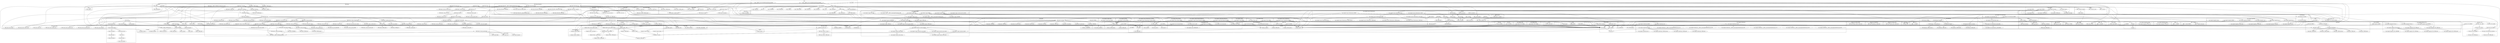 digraph {
graph [overlap=false]
subgraph cluster_Log_Log4perl_Layout_PatternLayout {
	label="Log::Log4perl::Layout::PatternLayout";
	"Log::Log4perl::Layout::PatternLayout::curly_action";
	"Log::Log4perl::Layout::PatternLayout::CORE:regcomp";
	"Log::Log4perl::Layout::PatternLayout::define";
	"Log::Log4perl::Layout::PatternLayout::rep";
	"Log::Log4perl::Layout::PatternLayout::CORE:substcont";
	"Log::Log4perl::Layout::PatternLayout::new";
	"Log::Log4perl::Layout::PatternLayout::CORE:match";
	"Log::Log4perl::Layout::PatternLayout::BEGIN";
	"Log::Log4perl::Layout::PatternLayout::render";
	"Log::Log4perl::Layout::PatternLayout::CORE:subst";
}
subgraph cluster_Internals {
	label="Internals";
	"Internals::SvREADONLY";
}
subgraph cluster_Symbol {
	label="Symbol";
	"Symbol::gensym";
}
subgraph cluster_Log_Log4perl_Appender_File {
	label="Log::Log4perl::Appender::File";
	"Log::Log4perl::Appender::File::CORE:ftfile";
	"Log::Log4perl::Appender::File::CORE:open";
	"Log::Log4perl::Appender::File::CORE:select";
	"Log::Log4perl::Appender::File::DESTROY";
	"Log::Log4perl::Appender::File::CORE:umask";
	"Log::Log4perl::Appender::File::log";
	"Log::Log4perl::Appender::File::CORE:print";
	"Log::Log4perl::Appender::File::new";
	"Log::Log4perl::Appender::File::file_open";
	"Log::Log4perl::Appender::File::CORE:close";
}
subgraph cluster_Config {
	label="Config";
	"Config::BEGIN";
	"Config::import";
	"Config::FETCH";
}
subgraph cluster_Log_Log4perl_Appender {
	label="Log::Log4perl::Appender";
	"Log::Log4perl::Appender::new";
	"Log::Log4perl::Appender::log";
	"Log::Log4perl::Appender::reset";
	"Log::Log4perl::Appender::composite";
	"Log::Log4perl::Appender::DESTROY";
	"Log::Log4perl::Appender::CORE:match";
	"Log::Log4perl::Appender::name";
	"Log::Log4perl::Appender::unique_name";
	"Log::Log4perl::Appender::BEGIN";
	"Log::Log4perl::Appender::layout";
}
subgraph cluster_POE_Wheel_FollowTail {
	label="POE::Wheel::FollowTail";
	"POE::Wheel::FollowTail::__ANON__[POE/Wheel/FollowTail.pm:579]";
	"POE::Wheel::FollowTail::CORE:stat";
	"POE::Wheel::FollowTail::_open_file";
	"POE::Wheel::FollowTail::_define_timer_states";
	"POE::Wheel::FollowTail::_generate_filename_timer";
	"POE::Wheel::FollowTail::BEGIN";
	"POE::Wheel::FollowTail::CORE:ftpipe";
	"POE::Wheel::FollowTail::CORE:open";
	"POE::Wheel::FollowTail::new";
	"POE::Wheel::FollowTail::CORE:sysseek";
	"POE::Wheel::FollowTail::CORE:ftfile";
}
subgraph cluster_POE_Wheel {
	label="POE::Wheel";
	"POE::Wheel::allocate_wheel_id";
}
subgraph cluster_POE_Queue_Array {
	label="POE::Queue::Array";
	"POE::Queue::Array::get_next_priority";
	"POE::Queue::Array::get_item_count";
	"POE::Queue::Array::enqueue";
	"POE::Queue::Array::new";
	"POE::Queue::Array::import";
	"POE::Queue::Array::dequeue_next";
	"POE::Queue::Array::remove_items";
}
subgraph cluster_DynaLoader {
	label="DynaLoader";
	"DynaLoader::CORE:ftfile";
	"DynaLoader::CORE:ftsize";
	"DynaLoader::dl_undef_symbols";
	"DynaLoader::dl_find_symbol";
	"DynaLoader::dl_load_file";
	"DynaLoader::CORE:subst";
	"DynaLoader::BEGIN";
	"DynaLoader::dl_load_flags";
	"DynaLoader::dl_install_xsub";
	"DynaLoader::CORE:ftdir";
	"DynaLoader::bootstrap";
}
subgraph cluster_DBI {
	label="DBI";
	"DBI::BEGIN";
	"DBI::_new_sth";
	"DBI::END";
	"DBI::bootstrap";
	"DBI::_new_dbh";
	"DBI::_install_method";
	"DBI::install_driver";
	"DBI::disconnect_all";
	"DBI::setup_driver";
	"DBI::__ANON__[DBI.pm:704]";
	"DBI::CORE:match";
	"DBI::CORE:subst";
	"DBI::_new_drh";
	"DBI::_new_handle";
	"DBI::connect";
}
subgraph cluster_Log_Log4perl_DateFormat {
	label="Log::Log4perl::DateFormat";
	"Log::Log4perl::DateFormat::__ANON__[Log/Log4perl/DateFormat.pm:148]";
	"Log::Log4perl::DateFormat::format";
	"Log::Log4perl::DateFormat::new";
	"Log::Log4perl::DateFormat::__ANON__[Log/Log4perl/DateFormat.pm:203]";
	"Log::Log4perl::DateFormat::BEGIN";
	"Log::Log4perl::DateFormat::rep";
	"Log::Log4perl::DateFormat::__ANON__[Log/Log4perl/DateFormat.pm:210]";
	"Log::Log4perl::DateFormat::__ANON__[Log/Log4perl/DateFormat.pm:196]";
	"Log::Log4perl::DateFormat::CORE:substcont";
	"Log::Log4perl::DateFormat::CORE:match";
	"Log::Log4perl::DateFormat::prepare";
	"Log::Log4perl::DateFormat::CORE:subst";
	"Log::Log4perl::DateFormat::__ANON__[Log/Log4perl/DateFormat.pm:182]";
	"Log::Log4perl::DateFormat::__ANON__[Log/Log4perl/DateFormat.pm:170]";
}
subgraph cluster_POE_Session {
	label="POE::Session";
	"POE::Session::_define_assert";
	"POE::Session::create";
	"POE::Session::_define_trace";
	"POE::Session::_invoke_state";
	"POE::Session::ID";
	"POE::Session::import";
	"POE::Session::try_alloc";
	"POE::Session::instantiate";
	"POE::Session::_register_state";
}
subgraph cluster_base {
	label="base";
	"base::BEGIN";
	"base::has_fields";
	"base::has_version";
	"base::has_attr";
	"base::import";
}
subgraph cluster_warnings {
	label="warnings";
	"warnings::unimport";
	"warnings::CORE:regcomp";
	"warnings::CORE:match";
	"warnings::import";
}
subgraph cluster_Log_Log4perl_Layout_SimpleLayout {
	label="Log::Log4perl::Layout::SimpleLayout";
	"Log::Log4perl::Layout::SimpleLayout::BEGIN";
}
subgraph cluster_IO_File {
	label="IO::File";
	"IO::File::CORE:match";
}
subgraph cluster_Log_Log4perl_Appender_Screen {
	label="Log::Log4perl::Appender::Screen";
	"Log::Log4perl::Appender::Screen::new";
}
subgraph cluster_POE_Kernel {
	label="POE::Kernel";
	"POE::Kernel::_data_ses_resolve";
	"POE::Kernel::_data_ses_allocate";
	"POE::Kernel::loop_initialize";
	"POE::Kernel::delay";
	"POE::Kernel::_data_ses_refcount_dec";
	"POE::Kernel::CORE:pack";
	"POE::Kernel::new";
	"POE::Kernel::loop_ignore_signal";
	"POE::Kernel::loop_watch_filehandle";
	"POE::Kernel::CORE:sselect";
	"POE::Kernel::ID_session_to_id";
	"POE::Kernel::_data_handle_initialize";
	"POE::Kernel::_data_ev_clear_alarm_by_name";
	"POE::Kernel::call";
	"POE::Kernel::_data_sig_mask_build";
	"POE::Kernel::_data_handle_condition";
	"POE::Kernel::_data_sig_mask_all";
	"POE::Kernel::_data_sig_unmask_all";
	"POE::Kernel::_data_sig_pipe_build";
	"POE::Kernel::_dispatch_event";
	"POE::Kernel::_data_ses_count";
	"POE::Kernel::CORE:fteread";
	"POE::Kernel::CORE:sort";
	"POE::Kernel::loop_do_timeslice";
	"POE::Kernel::_data_alias_loggable";
	"POE::Kernel::__ANON__[POE/Kernel.pm:89]";
	"POE::Kernel::_data_sig_reset_procs";
	"POE::Kernel::_invoke_state";
	"POE::Kernel::_data_sid_allocate";
	"POE::Kernel::_initialize_kernel_session";
	"POE::Kernel::_idle_queue_reset";
	"POE::Kernel::run";
	"POE::Kernel::__ANON__[POE/Resource/Events.pm:143]";
	"POE::Kernel::alarm";
	"POE::Kernel::loop_resume_time_watcher";
	"POE::Kernel::_data_ses_gc_sweep";
	"POE::Kernel::ID";
	"POE::Kernel::_data_handle_count";
	"POE::Kernel::_data_stat_add";
	"POE::Kernel::CORE:ftfile";
	"POE::Kernel::CORE:select";
	"POE::Kernel::_data_ev_dispatch_due";
	"POE::Kernel::_define_trace";
	"POE::Kernel::_data_ses_refcount_inc";
	"POE::Kernel::CORE:unpack";
	"POE::Kernel::loop_run";
	"POE::Kernel::_find_loop";
	"POE::Kernel::CORE:match";
	"POE::Kernel::session_alloc";
	"POE::Kernel::_data_sig_signal_watch";
	"POE::Kernel::_data_ev_initialize";
	"POE::Kernel::CORE:binmode";
	"POE::Kernel::_data_sig_add";
	"POE::Kernel::_data_ev_enqueue";
	"POE::Kernel::_test_if_kernel_is_idle";
	"POE::Kernel::_data_alias_initialize";
	"POE::Kernel::_data_ses_resolve_to_id";
	"POE::Kernel::_data_sig_initialize";
	"POE::Kernel::loop_reset_time_watcher";
	"POE::Kernel::_data_ses_exists";
	"POE::Kernel::import";
	"POE::Kernel::_resolve_session";
	"POE::Kernel::_data_ses_get_parent";
	"POE::Kernel::state";
	"POE::Kernel::_define_assert";
	"POE::Kernel::_load_loop";
	"POE::Kernel::CORE:subst";
	"POE::Kernel::_data_sig_cease_polling";
	"POE::Kernel::__ANON__";
	"POE::Kernel::_data_sid_set";
	"POE::Kernel::_data_ev_refcount_dec";
	"POE::Kernel::_test_loop";
}
subgraph cluster_POE_Filter {
	label="POE::Filter";
	"POE::Filter::get";
}
subgraph cluster_vars {
	label="vars";
	"vars::import";
	"vars::BEGIN";
	"vars::CORE:match";
}
subgraph cluster_Tie_Hash {
	label="Tie::Hash";
	"Tie::Hash::BEGIN";
}
subgraph cluster_strict {
	label="strict";
	"strict::import";
	"strict::CORE:regcomp";
	"strict::unimport";
	"strict::CORE:match";
	"strict::bits";
}
subgraph cluster_POE_Driver_SysRW {
	label="POE::Driver::SysRW";
	"POE::Driver::SysRW::CORE:sysread";
	"POE::Driver::SysRW::get";
	"POE::Driver::SysRW::new";
}
subgraph cluster_DBD_mysql {
	label="DBD::mysql";
	"DBD::mysql::_OdbcParse";
	"DBD::mysql::driver";
	"DBD::mysql::CORE:match";
	"DBD::mysql::bootstrap";
}
subgraph cluster_DBI_common {
	label="DBI::common";
	"DBI::common::errstr";
	"DBI::common::STORE";
	"DBI::common::FETCH";
}
subgraph cluster_POE {
	label="POE";
	"POE::CORE:match";
	"POE::BEGIN";
	"POE::import";
}
subgraph cluster_DBI_Const_GetInfo_ODBC {
	label="DBI::Const::GetInfo::ODBC";
	"DBI::Const::GetInfo::ODBC::CORE:match";
}
subgraph cluster_Log_Log4perl_MDC {
	label="Log::Log4perl::MDC";
	"Log::Log4perl::MDC::BEGIN";
}
subgraph cluster_XSLoader {
	label="XSLoader";
	"XSLoader::load";
}
subgraph cluster_bytes {
	label="bytes";
	"bytes::import";
}
subgraph cluster_POE_Pipe_OneWay {
	label="POE::Pipe::OneWay";
	"POE::Pipe::OneWay::CORE:select";
	"POE::Pipe::OneWay::new";
	"POE::Pipe::OneWay::_try_type";
}
subgraph cluster_IO_Handle {
	label="IO::Handle";
	"IO::Handle::blocking";
	"IO::Handle::clearerr";
}
subgraph cluster_DBD___st {
	label="DBD::_::st";
	"DBD::_::st::BEGIN";
}
subgraph cluster_Log_Log4perl_NDC {
	label="Log::Log4perl::NDC";
	"Log::Log4perl::NDC::BEGIN";
}
subgraph cluster_Log_Log4perl_Logger {
	label="Log::Log4perl::Logger";
	"Log::Log4perl::Logger::parent_logger";
	"Log::Log4perl::Logger::cleanup";
	"Log::Log4perl::Logger::generate_is_xxx_coderef";
	"Log::Log4perl::Logger::_new";
	"Log::Log4perl::Logger::__ANON__[Log/Log4perl/Logger.pm:786]";
	"Log::Log4perl::Logger::CORE:sort";
	"Log::Log4perl::Logger::generate_coderef";
	"Log::Log4perl::Logger::DESTROY";
	"Log::Log4perl::Logger::CORE:match";
	"Log::Log4perl::Logger::generate_noop_coderef";
	"Log::Log4perl::Logger::reset_all_output_methods";
	"Log::Log4perl::Logger::parent_string";
	"Log::Log4perl::Logger::level";
	"Log::Log4perl::Logger::create_log_level_methods";
	"Log::Log4perl::Logger::generate_watch_code";
	"Log::Log4perl::Logger::get_logger";
	"Log::Log4perl::Logger::add_appender";
	"Log::Log4perl::Logger::BEGIN";
	"Log::Log4perl::Logger::__ANON__[Log/Log4perl/Logger.pm:315]";
	"Log::Log4perl::Logger::set_output_methods";
	"Log::Log4perl::Logger::reset";
	"Log::Log4perl::Logger::CORE:subst";
}
subgraph cluster_Log_Log4perl_Appender_String {
	label="Log::Log4perl::Appender::String";
	"Log::Log4perl::Appender::String::new";
}
subgraph cluster_POE_Resources {
	label="POE::Resources";
	"POE::Resources::CORE:match";
	"POE::Resources::load";
	"POE::Resources::CORE:subst";
}
subgraph cluster_Exporter_Heavy {
	label="Exporter::Heavy";
	"Exporter::Heavy::_rebuild_cache";
	"Exporter::Heavy::_push_tags";
	"Exporter::Heavy::CORE:subst";
	"Exporter::Heavy::heavy_export_ok_tags";
	"Exporter::Heavy::CORE:match";
	"Exporter::Heavy::heavy_export";
	"Exporter::Heavy::heavy_export_to_level";
}
subgraph cluster_POSIX_SigRt {
	label="POSIX::SigRt";
	"POSIX::SigRt::BEGIN";
}
subgraph cluster_DBI_dr {
	label="DBI::dr";
	"DBI::dr::disconnect_all";
	"DBI::dr::connect";
}
subgraph cluster_constant {
	label="constant";
	"constant::import";
	"constant::CORE:regcomp";
	"constant::BEGIN";
	"constant::CORE:match";
}
subgraph cluster_Exporter {
	label="Exporter";
	"Exporter::import";
	"Exporter::as_heavy";
	"Exporter::export_to_level";
	"Exporter::export";
	"Exporter::CORE:subst";
	"Exporter::export_ok_tags";
	"Exporter::CORE:match";
}
subgraph cluster_Carp {
	label="Carp";
	"Carp::shortmess_heavy";
	"Carp::shortmess_real";
	"Carp::ret_summary";
	"Carp::shortmess_jmp";
	"Carp::get_status";
	"Carp::caller_info";
	"Carp::short_error_loc";
	"Carp::croak";
	"Carp::shortmess";
	"Carp::trusts";
	"Carp::trusts_directly";
	"Carp::get_subname";
}
subgraph cluster_DBD___common {
	label="DBD::_::common";
	"DBD::_::common::trace_msg";
	"DBD::_::common::BEGIN";
}
subgraph cluster_Text_LevenshteinXS {
	label="Text::LevenshteinXS";
	"Text::LevenshteinXS::bootstrap";
	"Text::LevenshteinXS::BEGIN";
}
subgraph cluster_POSIX_SigSet {
	label="POSIX::SigSet";
	"POSIX::SigSet::new";
	"POSIX::SigSet::emptyset";
	"POSIX::SigSet::fillset";
}
subgraph cluster_DBI_st {
	label="DBI::st";
	"DBI::st::fetchrow_array";
	"DBI::st::fetch";
	"DBI::st::execute";
	"DBI::st::fetchrow_hashref";
}
subgraph cluster_File_Basename {
	label="File::Basename";
	"File::Basename::basename";
	"File::Basename::CORE:substcont";
	"File::Basename::fileparse_set_fstype";
	"File::Basename::CORE:subst";
	"File::Basename::fileparse";
	"File::Basename::_strip_trailing_sep";
	"File::Basename::CORE:regcomp";
	"File::Basename::CORE:match";
	"File::Basename::BEGIN";
}
subgraph cluster_AutoLoader {
	label="AutoLoader";
	"AutoLoader::BEGIN";
	"AutoLoader::find_filename";
	"AutoLoader::CORE:substcont";
	"AutoLoader::CORE:subst";
	"AutoLoader::AUTOLOAD";
	"AutoLoader::CORE:match";
	"AutoLoader::CORE:fteread";
	"AutoLoader::import";
	"AutoLoader::CORE:regcomp";
}
subgraph cluster_mro {
	label="mro";
	"mro::method_changed_in";
}
subgraph cluster_Log_Log4perl_Config_PropertyConfigurator {
	label="Log::Log4perl::Config::PropertyConfigurator";
	"Log::Log4perl::Config::PropertyConfigurator::BEGIN";
}
subgraph cluster_Log_Log4perl_Config_BaseConfigurator {
	label="Log::Log4perl::Config::BaseConfigurator";
	"Log::Log4perl::Config::BaseConfigurator::BEGIN";
}
subgraph cluster_File_Spec_Unix {
	label="File::Spec::Unix";
	"File::Spec::Unix::BEGIN";
	"File::Spec::Unix::rel2abs";
	"File::Spec::Unix::canonpath";
	"File::Spec::Unix::CORE:match";
	"File::Spec::Unix::catfile";
	"File::Spec::Unix::file_name_is_absolute";
	"File::Spec::Unix::splitdir";
	"File::Spec::Unix::CORE:subst";
	"File::Spec::Unix::catdir";
}
subgraph cluster_List_Util {
	label="List::Util";
	"List::Util::BEGIN";
}
subgraph cluster_Log_Log4perl_Layout_PatternLayout_Multiline {
	label="Log::Log4perl::Layout::PatternLayout::Multiline";
	"Log::Log4perl::Layout::PatternLayout::Multiline::BEGIN";
}
subgraph cluster_Log_Log4perl_Level {
	label="Log::Log4perl::Level";
	"Log::Log4perl::Level::import";
	"Log::Log4perl::Level::add_priority";
	"Log::Log4perl::Level::is_valid";
	"Log::Log4perl::Level::BEGIN";
	"Log::Log4perl::Level::CORE:match";
	"Log::Log4perl::Level::isGreaterOrEqual";
}
subgraph cluster_Getopt_Std {
	label="Getopt::Std";
	"Getopt::Std::getopts";
}
subgraph cluster_re {
	label="re";
	"re::import";
	"re::BEGIN";
	"re::bits";
}
subgraph cluster_POE_Filter_Line {
	label="POE::Filter::Line";
	"POE::Filter::Line::CORE:regcomp";
	"POE::Filter::Line::get_one_start";
	"POE::Filter::Line::get_one";
	"POE::Filter::Line::new";
	"POE::Filter::Line::CORE:subst";
}
subgraph cluster_String_CRC32 {
	label="String::CRC32";
	"String::CRC32::crc32";
	"String::CRC32::bootstrap";
}
subgraph cluster_Log_Log4perl_Config {
	label="Log::Log4perl::Config";
	"Log::Log4perl::Config::BEGIN";
}
subgraph cluster_main {
	label="main";
	"main::do_msg";
	"main::CORE:mkdir";
	"main::init";
	"main::CORE:match";
	"main::yyyymmddhhmmss";
	"main::CORE:regcomp";
	"main::__ANON__[/www/svn/logzilla/scripts/db_inse.pl:298]";
	"main::CORE:ftfile";
	"main::__ANON__[/www/svn/logzilla/scripts/db_inse.pl:290]";
	"main::CORE:close";
	"main::CORE:subst";
	"main::counter";
	"main::BEGIN";
	"main::CORE:qr";
	"main::round";
	"main::CORE:readline";
	"main::RUNTIME";
	"main::CORE:print";
	"main::CORE:ftdir";
	"main::CORE:open";
}
subgraph cluster_Log_Log4perl_Filter {
	label="Log::Log4perl::Filter";
	"Log::Log4perl::Filter::BEGIN";
	"Log::Log4perl::Filter::reset";
}
subgraph cluster_IO_Socket {
	label="IO::Socket";
	"IO::Socket::CORE:pack";
	"IO::Socket::register_domain";
	"IO::Socket::import";
}
subgraph cluster_DBI_db {
	label="DBI::db";
	"DBI::db::connected";
	"DBI::db::disconnect";
	"DBI::db::prepare";
}
subgraph cluster_DBI_Const_GetInfoType {
	label="DBI::Const::GetInfoType";
	"DBI::Const::GetInfoType::CORE:match";
}
subgraph cluster_Log_Log4perl_Util_TimeTracker {
	label="Log::Log4perl::Util::TimeTracker";
	"Log::Log4perl::Util::TimeTracker::reset";
	"Log::Log4perl::Util::TimeTracker::gettimeofday";
	"Log::Log4perl::Util::TimeTracker::new";
	"Log::Log4perl::Util::TimeTracker::_gettimeofday";
	"Log::Log4perl::Util::TimeTracker::BEGIN";
}
subgraph cluster_Log_Log4perl {
	label="Log::Log4perl";
	"Log::Log4perl::END";
	"Log::Log4perl::CORE:subst";
	"Log::Log4perl::reset";
	"Log::Log4perl::get_logger";
	"Log::Log4perl::easy_init";
	"Log::Log4perl::CORE:match";
	"Log::Log4perl::BEGIN";
	"Log::Log4perl::import";
}
subgraph cluster_POSIX_SigAction {
	label="POSIX::SigAction";
	"POSIX::SigAction::BEGIN";
}
subgraph cluster_Scalar_Util {
	label="Scalar::Util";
	"Scalar::Util::BEGIN";
	"Scalar::Util::weaken";
}
subgraph cluster_UNIVERSAL {
	label="UNIVERSAL";
	"UNIVERSAL::isa";
	"UNIVERSAL::VERSION";
	"UNIVERSAL::can";
}
subgraph cluster_File_Spec {
	label="File::Spec";
	"File::Spec::BEGIN";
}
subgraph cluster_Fcntl {
	label="Fcntl";
	"Fcntl::BEGIN";
}
subgraph cluster_DBD___dr {
	label="DBD::_::dr";
	"DBD::_::dr::BEGIN";
}
subgraph cluster_DBD_mysql_db {
	label="DBD::mysql::db";
	"DBD::mysql::db::_login";
}
subgraph cluster_POSIX {
	label="POSIX";
	"POSIX::BEGIN";
	"POSIX::croak";
	"POSIX::int_macro_int";
	"POSIX::load_imports";
	"POSIX::uname";
	"POSIX::CORE:subst";
	"POSIX::AUTOLOAD";
	"POSIX::import";
	"POSIX::constant";
	"POSIX::strftime";
	"POSIX::CORE:match";
	"POSIX::sigprocmask";
	"POSIX::__ANON__[POSIX.pm:55]";
}
subgraph cluster_Log_Log4perl_Filter_Boolean {
	label="Log::Log4perl::Filter::Boolean";
	"Log::Log4perl::Filter::Boolean::BEGIN";
}
subgraph cluster_DBD_mysql_st {
	label="DBD::mysql::st";
	"DBD::mysql::st::_prepare";
}
subgraph cluster_DBI_Const_GetInfo_ANSI {
	label="DBI::Const::GetInfo::ANSI";
	"DBI::Const::GetInfo::ANSI::CORE:match";
}
subgraph cluster_Log_Log4perl_JavaMap {
	label="Log::Log4perl::JavaMap";
	"Log::Log4perl::JavaMap::BEGIN";
}
subgraph cluster_Log_Log4perl_Config_Watch {
	label="Log::Log4perl::Config::Watch";
	"Log::Log4perl::Config::Watch::BEGIN";
}
subgraph cluster_Time_HiRes {
	label="Time::HiRes";
	"Time::HiRes::gettimeofday";
	"Time::HiRes::import";
	"Time::HiRes::time";
	"Time::HiRes::bootstrap";
}
subgraph cluster_DBD___db {
	label="DBD::_::db";
	"DBD::_::db::BEGIN";
}
subgraph cluster_warnings_register {
	label="warnings::register";
	"warnings::register::mkMask";
	"warnings::register::import";
}
subgraph cluster_Log_Log4perl_Util {
	label="Log::Log4perl::Util";
	"Log::Log4perl::Util::module_available";
}
subgraph cluster_Sys_Hostname {
	label="Sys::Hostname";
	"Sys::Hostname::hostname";
	"Sys::Hostname::ghname";
}
"POE::Driver::SysRW::get" -> "POE::Driver::SysRW::CORE:sysread";
"POE::import" -> "POE::Session::_define_trace";
"Log::Log4perl::Layout::PatternLayout::BEGIN" -> "Log::Log4perl::Util::module_available";
"Log::Log4perl::Util::TimeTracker::BEGIN" -> "Log::Log4perl::Util::module_available";
"POE::Wheel::FollowTail::__ANON__[POE/Wheel/FollowTail.pm:579]" -> "POE::Kernel::delay";
"POE::Wheel::FollowTail::_define_timer_states" -> "POE::Kernel::delay";
"main::RUNTIME" -> "Log::Log4perl::easy_init";
"constant::import" -> "mro::method_changed_in";
"POE::Wheel::FollowTail::__ANON__[POE/Wheel/FollowTail.pm:579]" -> "POE::Filter::Line::get_one_start";
"POE::Filter::get" -> "POE::Filter::Line::get_one_start";
"Carp::croak" -> "Carp::shortmess";
"main::do_msg" -> "main::CORE:regcomp";
"main::do_msg" -> "File::Basename::fileparse";
"File::Basename::basename" -> "File::Basename::fileparse";
"Log::Log4perl::DateFormat::new" -> "Log::Log4perl::DateFormat::prepare";
"Log::Log4perl::Layout::PatternLayout::define" -> "Log::Log4perl::Layout::PatternLayout::CORE:match";
"Log::Log4perl::DateFormat::prepare" -> "Log::Log4perl::DateFormat::CORE:subst";
"POSIX::AUTOLOAD" -> "POSIX::int_macro_int";
"POSIX::__ANON__[POSIX.pm:55]" -> "POSIX::int_macro_int";
"DynaLoader::bootstrap" -> "DynaLoader::CORE:ftsize";
"main::do_msg" -> "main::CORE:subst";
"Log::Log4perl::easy_init" -> "Log::Log4perl::Logger::add_appender";
"POE::import" -> "POE::Queue::Array::import";
"POSIX::AUTOLOAD" -> "POSIX::CORE:subst";
"POE::Kernel::new" -> "POE::Kernel::_data_handle_initialize";
"Exporter::import" -> "Exporter::CORE:match";
"POE::Wheel::FollowTail::__ANON__[POE/Wheel/FollowTail.pm:579]" -> "POE::Kernel::call";
"POE::Resources::load" -> "POE::Resources::CORE:subst";
"File::Basename::fileparse" -> "File::Basename::CORE:subst";
"File::Basename::_strip_trailing_sep" -> "File::Basename::CORE:subst";
"Log::Log4perl::DateFormat::BEGIN" -> "Exporter::import";
"POE::Kernel::_load_loop" -> "Exporter::import";
"Log::Log4perl::Layout::PatternLayout::BEGIN" -> "Exporter::import";
"Log::Log4perl::Util::TimeTracker::BEGIN" -> "Exporter::import";
"POSIX::BEGIN" -> "Exporter::import";
"POSIX::import" -> "Exporter::import";
"POE::BEGIN" -> "Exporter::import";
"Carp::shortmess_jmp" -> "Exporter::import";
"Log::Log4perl::Logger::BEGIN" -> "Exporter::import";
"Log::Log4perl::Level::BEGIN" -> "Exporter::import";
"POE::import" -> "Exporter::import";
"Log::Log4perl::Appender::new" -> "Exporter::import";
"Log::Log4perl::JavaMap::BEGIN" -> "Exporter::import";
"DBI::install_driver" -> "Exporter::import";
"Tie::Hash::BEGIN" -> "Exporter::import";
"POE::Wheel::FollowTail::BEGIN" -> "Exporter::import";
"main::BEGIN" -> "Exporter::import";
"POE::Resources::load" -> "Exporter::import";
"Text::LevenshteinXS::BEGIN" -> "Exporter::import";
"main::BEGIN" -> "Log::Log4perl::import";
"POE::Kernel::_data_sig_pipe_build" -> "POE::Kernel::_data_sig_unmask_all";
"File::Basename::basename" -> "File::Basename::_strip_trailing_sep";
"POE::Kernel::run" -> "POE::Kernel::_data_ses_count";
"POE::Kernel::loop_run" -> "POE::Kernel::_data_ses_count";
"POE::Kernel::_data_ev_dispatch_due" -> "POE::Kernel::_dispatch_event";
"POE::Kernel::session_alloc" -> "POE::Kernel::_dispatch_event";
"main::counter" -> "main::yyyymmddhhmmss";
"DBI::disconnect_all" -> "DBI::dr::disconnect_all";
"Exporter::import" -> "Exporter::CORE:subst";
"Exporter::as_heavy" -> "Exporter::CORE:subst";
"POE::Resources::load" -> "POE::Resources::CORE:match";
"POE::Kernel::_data_sig_initialize" -> "POE::Kernel::_data_sig_reset_procs";
"main::RUNTIME" -> "DBI::db::prepare";
"POE::Kernel::_dispatch_event" -> "POE::Kernel::_invoke_state";
"POE::Wheel::FollowTail::new" -> "POE::Wheel::FollowTail::CORE:ftfile";
"warnings::register::import" -> "warnings::register::mkMask";
"main::RUNTIME" -> "DBI::st::fetchrow_array";
"Exporter::Heavy::heavy_export_ok_tags" -> "Exporter::Heavy::_push_tags";
"POE::Kernel::session_alloc" -> "POE::Kernel::_data_sid_allocate";
"constant::import" -> "Internals::SvREADONLY";
"Log::Log4perl::Util::TimeTracker::reset" -> "Log::Log4perl::Util::TimeTracker::gettimeofday";
"Log::Log4perl::Layout::PatternLayout::curly_action" -> "Log::Log4perl::Util::TimeTracker::gettimeofday";
"DBI::dr::connect" -> "DBI::_new_dbh";
"main::RUNTIME" -> "POE::Kernel::run";
"Log::Log4perl::Appender::new" -> "Log::Log4perl::Appender::CORE:match";
"DBI::st::fetchrow_hashref" -> "DBI::st::fetch";
"main::counter" -> "main::round";
"DynaLoader::bootstrap" -> "DBD::mysql::bootstrap";
"main::RUNTIME" -> "Log::Log4perl::Logger::__ANON__[Log/Log4perl/Logger.pm:786]";
"POE::Kernel::_data_ev_dispatch_due" -> "POE::Kernel::_data_ses_gc_sweep";
"File::Spec::Unix::rel2abs" -> "File::Spec::Unix::canonpath";
"File::Spec::Unix::catfile" -> "File::Spec::Unix::canonpath";
"File::Spec::Unix::catdir" -> "File::Spec::Unix::canonpath";
"POE::Wheel::FollowTail::new" -> "POE::Wheel::allocate_wheel_id";
"Log::Log4perl::DateFormat::format" -> "Log::Log4perl::DateFormat::__ANON__[Log/Log4perl/DateFormat.pm:203]";
"DynaLoader::BEGIN" -> "Config::import";
"POE::Kernel::_data_handle_condition" -> "POE::Kernel::CORE:select";
"Log::Log4perl::Logger::cleanup" -> "Log::Log4perl::Appender::DESTROY";
"DBI::BEGIN" -> "Exporter::export_ok_tags";
"File::Basename::fileparse" -> "File::Basename::CORE:regcomp";
"File::Basename::fileparse_set_fstype" -> "File::Basename::CORE:regcomp";
"Log::Log4perl::Logger::add_appender" -> "Log::Log4perl::Appender::name";
"POE::Session::_invoke_state" -> "main::__ANON__[/www/svn/logzilla/scripts/db_inse.pl:298]";
"POE::Kernel::_data_sig_unmask_all" -> "POSIX::sigprocmask";
"POE::Kernel::_data_sig_mask_all" -> "POSIX::sigprocmask";
"AutoLoader::find_filename" -> "AutoLoader::CORE:regcomp";
"AutoLoader::import" -> "AutoLoader::CORE:regcomp";
"Log::Log4perl::DateFormat::format" -> "Log::Log4perl::DateFormat::__ANON__[Log/Log4perl/DateFormat.pm:182]";
"POE::Kernel::_data_ev_clear_alarm_by_name" -> "POE::Queue::Array::remove_items";
"POE::Kernel::_data_handle_condition" -> "POE::Kernel::CORE:binmode";
"Log::Log4perl::Appender::File::file_open" -> "Log::Log4perl::Appender::File::CORE:ftfile";
"Log::Log4perl::Logger::generate_is_xxx_coderef" -> "Log::Log4perl::Logger::generate_watch_code";
"Log::Log4perl::Logger::generate_noop_coderef" -> "Log::Log4perl::Logger::generate_watch_code";
"Log::Log4perl::Logger::generate_coderef" -> "Log::Log4perl::Logger::generate_watch_code";
"POE::Kernel::_data_sig_unmask_all" -> "POSIX::SigSet::new";
"POE::Kernel::_data_sig_mask_all" -> "POSIX::SigSet::new";
"POE::Kernel::_data_sig_mask_build" -> "POSIX::SigSet::new";
"Log::Log4perl::Appender::File::file_open" -> "Log::Log4perl::Appender::File::CORE:umask";
"Time::HiRes::import" -> "Exporter::Heavy::heavy_export_to_level";
"POE::Kernel::_data_ev_dispatch_due" -> "POE::Kernel::loop_reset_time_watcher";
"POE::Pipe::OneWay::new" -> "POE::Pipe::OneWay::_try_type";
"DBI::__ANON__[DBI.pm:704]" -> "DBI::common::FETCH";
"DBI::st::fetchrow_hashref" -> "DBI::common::FETCH";
"main::BEGIN" -> "POE::Session::import";
"POE::import" -> "POE::Session::import";
"File::Basename::fileparse" -> "File::Basename::CORE:match";
"File::Basename::fileparse_set_fstype" -> "File::Basename::CORE:match";
"POE::Wheel::FollowTail::_open_file" -> "POE::Wheel::FollowTail::CORE:open";
"main::counter" -> "main::CORE:print";
"POE::Kernel::session_alloc" -> "POE::Kernel::_data_ses_get_parent";
"re::import" -> "re::bits";
"Log::Log4perl::Appender::File::log" -> "Log::Log4perl::Appender::File::CORE:print";
"POE::Wheel::FollowTail::_generate_filename_timer" -> "POE::Kernel::state";
"POE::Kernel::_data_sig_pipe_build" -> "POE::Pipe::OneWay::new";
"POE::import" -> "POE::Kernel::_define_assert";
"DynaLoader::bootstrap" -> "DynaLoader::dl_load_flags";
"DBI::install_driver" -> "DBI::Const::GetInfo::ODBC::CORE:match";
"Log::Log4perl::BEGIN" -> "Log::Log4perl::Appender::layout";
"Log::Log4perl::Appender::log" -> "Log::Log4perl::Appender::layout";
"Log::Log4perl::easy_init" -> "Log::Log4perl::Appender::layout";
"Log::Log4perl::Logger::set_output_methods" -> "Log::Log4perl::Logger::level";
"Log::Log4perl::Logger::_new" -> "Log::Log4perl::Logger::level";
"Log::Log4perl::Logger::reset" -> "Log::Log4perl::Logger::level";
"Log::Log4perl::easy_init" -> "Log::Log4perl::Logger::level";
"main::__ANON__[/www/svn/logzilla/scripts/db_inse.pl:298]" -> "main::counter";
"Log::Log4perl::Logger::reset" -> "Log::Log4perl::Filter::reset";
"File::Spec::Unix::file_name_is_absolute" -> "File::Spec::Unix::CORE:match";
"Log::Log4perl::Appender::log" -> "Log::Log4perl::Appender::composite";
"Log::Log4perl::Util::TimeTracker::gettimeofday" -> "Log::Log4perl::Util::TimeTracker::_gettimeofday";
"Log::Log4perl::Logger::set_output_methods" -> "Log::Log4perl::Level::isGreaterOrEqual";
"Tie::Hash::BEGIN" -> "warnings::register::import";
"constant::BEGIN" -> "warnings::register::import";
"vars::BEGIN" -> "warnings::register::import";
"POE::Resources::load" -> "warnings::register::import";
"Log::Log4perl::DateFormat::format" -> "Log::Log4perl::DateFormat::__ANON__[Log/Log4perl/DateFormat.pm:148]";
"DBI::db::prepare" -> "DBD::mysql::st::_prepare";
"POE::Kernel::ID" -> "POE::Kernel::CORE:pack";
"POE::Kernel::call" -> "POE::Session::_invoke_state";
"POE::Kernel::_dispatch_event" -> "POE::Session::_invoke_state";
"DBI::__ANON__[DBI.pm:704]" -> "DBI::db::connected";
"DBI::connect" -> "DBI::__ANON__[DBI.pm:704]";
"POE::Session::create" -> "POE::Session::instantiate";
"POSIX::AUTOLOAD" -> "POSIX::CORE:match";
"POSIX::import" -> "POSIX::CORE:match";
"POE::Session::_invoke_state" -> "main::__ANON__[/www/svn/logzilla/scripts/db_inse.pl:290]";
"Log::Log4perl::BEGIN" -> "Log::Log4perl::Logger::create_log_level_methods";
"Exporter::Heavy::heavy_export" -> "Exporter::Heavy::_rebuild_cache";
"POSIX::AUTOLOAD" -> "POSIX::croak";
"POE::Pipe::OneWay::_try_type" -> "POE::Pipe::OneWay::CORE:select";
"Log::Log4perl::Config::BEGIN" -> "Log::Log4perl::Level::import";
"Log::Log4perl::Filter::Boolean::BEGIN" -> "Log::Log4perl::Level::import";
"Log::Log4perl::Logger::BEGIN" -> "Log::Log4perl::Level::import";
"Log::Log4perl::BEGIN" -> "Log::Log4perl::Level::import";
"Log::Log4perl::Filter::BEGIN" -> "Log::Log4perl::Level::import";
"Log::Log4perl::Layout::SimpleLayout::BEGIN" -> "Log::Log4perl::Level::import";
"Log::Log4perl::Appender::BEGIN" -> "Log::Log4perl::Level::import";
"Log::Log4perl::Layout::PatternLayout::BEGIN" -> "Log::Log4perl::Level::import";
"Time::HiRes::import" -> "Exporter::export_to_level";
"DBI::db::prepare" -> "DBI::_new_sth";
"POE::Session::_invoke_state" -> "POE::Wheel::FollowTail::__ANON__[POE/Wheel/FollowTail.pm:579]";
"Log::Log4perl::get_logger" -> "Log::Log4perl::Logger::get_logger";
"main::RUNTIME" -> "POE::Session::create";
"AutoLoader::AUTOLOAD" -> "AutoLoader::find_filename";
"main::BEGIN" -> "strict::bits";
"strict::unimport" -> "strict::bits";
"strict::import" -> "strict::bits";
"POE::Kernel::alarm" -> "POE::Kernel::_data_ev_clear_alarm_by_name";
"DynaLoader::bootstrap" -> "DynaLoader::dl_load_file";
"POE::Kernel::_data_sig_mask_all" -> "POE::Kernel::_data_sig_mask_build";
"POE::Kernel::_data_sig_pipe_build" -> "POE::Kernel::_data_handle_condition";
"DBI::connect" -> "DBI::install_driver";
"Log::Log4perl::Logger::cleanup" -> "Log::Log4perl::Appender::File::CORE:close";
"Log::Log4perl::Appender::File::DESTROY" -> "Log::Log4perl::Appender::File::CORE:close";
"POE::Kernel::_data_sig_pipe_build" -> "POE::Kernel::_data_sig_mask_all";
"Log::Log4perl::Layout::PatternLayout::define" -> "Log::Log4perl::Layout::PatternLayout::CORE:substcont";
"POE::Kernel::import" -> "UNIVERSAL::can";
"Log::Log4perl::Appender::new" -> "UNIVERSAL::can";
"Log::Log4perl::Logger::cleanup" -> "UNIVERSAL::can";
"main::RUNTIME" -> "main::CORE:readline";
"POE::Session::create" -> "POE::Session::_register_state";
"POE::Kernel::state" -> "POE::Session::_register_state";
"Log::Log4perl::Logger::set_output_methods" -> "Log::Log4perl::Logger::parent_logger";
"Log::Log4perl::Logger::level" -> "Log::Log4perl::Logger::parent_logger";
"Log::Log4perl::Config::BEGIN" -> "constant::import";
"Log::Log4perl::Config::Watch::BEGIN" -> "constant::import";
"Log::Log4perl::Filter::Boolean::BEGIN" -> "constant::import";
"Log::Log4perl::Level::BEGIN" -> "constant::import";
"Log::Log4perl::Logger::BEGIN" -> "constant::import";
"Log::Log4perl::Appender::new" -> "constant::import";
"Log::Log4perl::JavaMap::BEGIN" -> "constant::import";
"Log::Log4perl::Config::PropertyConfigurator::BEGIN" -> "constant::import";
"Log::Log4perl::Filter::BEGIN" -> "constant::import";
"Log::Log4perl::Config::BaseConfigurator::BEGIN" -> "constant::import";
"Log::Log4perl::Appender::BEGIN" -> "constant::import";
"Log::Log4perl::Util::TimeTracker::new" -> "Log::Log4perl::Util::TimeTracker::reset";
"POE::Kernel::_find_loop" -> "POE::Kernel::CORE:fteread";
"POE::Kernel::loop_run" -> "POE::Kernel::loop_do_timeslice";
"POE::Resources::load" -> "IO::Socket::CORE:pack";
"Log::Log4perl::Layout::PatternLayout::rep" -> "Log::Log4perl::DateFormat::new";
"DBI::install_driver" -> "DBD::mysql::driver";
"File::Spec::Unix::BEGIN" -> "strict::unimport";
"constant::BEGIN" -> "strict::unimport";
"Log::Log4perl::Layout::SimpleLayout::BEGIN" -> "strict::unimport";
"Log::Log4perl::Layout::PatternLayout::BEGIN" -> "strict::unimport";
"Log::Log4perl::Appender::BEGIN" -> "strict::unimport";
"POSIX::BEGIN" -> "strict::unimport";
"DBI::BEGIN" -> "strict::unimport";
"Exporter::as_heavy" -> "strict::unimport";
"AutoLoader::BEGIN" -> "strict::unimport";
"Fcntl::BEGIN" -> "strict::unimport";
"Carp::shortmess_jmp" -> "strict::unimport";
"Log::Log4perl::Logger::BEGIN" -> "strict::unimport";
"Log::Log4perl::Level::BEGIN" -> "strict::unimport";
"Config::BEGIN" -> "strict::unimport";
"POE::import" -> "strict::unimport";
"Log::Log4perl::BEGIN" -> "strict::unimport";
"POE::Resources::load" -> "strict::unimport";
"POSIX::BEGIN" -> "warnings::CORE:match";
"Log::Log4perl::Appender::new" -> "Log::Log4perl::Appender::Screen::new";
"Log::Log4perl::Layout::PatternLayout::Multiline::BEGIN" -> "base::import";
"POE::Wheel::FollowTail::BEGIN" -> "base::import";
"Log::Log4perl::Filter::Boolean::BEGIN" -> "base::import";
"Log::Log4perl::Layout::SimpleLayout::BEGIN" -> "base::import";
"Log::Log4perl::Layout::PatternLayout::BEGIN" -> "base::import";
"main::BEGIN" -> "File::Basename::fileparse_set_fstype";
"Log::Log4perl::Appender::new" -> "Log::Log4perl::Appender::String::new";
"base::import" -> "base::has_fields";
"POE::import" -> "Time::HiRes::import";
"Carp::get_status" -> "Carp::trusts_directly";
"main::BEGIN" -> "strict::CORE:regcomp";
"POSIX::BEGIN" -> "AutoLoader::import";
"POSIX::SigAction::BEGIN" -> "AutoLoader::import";
"POSIX::SigRt::BEGIN" -> "AutoLoader::import";
"Text::LevenshteinXS::BEGIN" -> "AutoLoader::import";
"main::RUNTIME" -> "main::CORE:ftfile";
"POE::Kernel::_data_ev_dispatch_due" -> "POE::Queue::Array::get_next_priority";
"POE::Kernel::_data_ev_enqueue" -> "POE::Queue::Array::get_next_priority";
"Log::Log4perl::Config::BEGIN" -> "warnings::import";
"Log::Log4perl::MDC::BEGIN" -> "warnings::import";
"Log::Log4perl::DateFormat::BEGIN" -> "warnings::import";
"Log::Log4perl::Layout::SimpleLayout::BEGIN" -> "warnings::import";
"Log::Log4perl::Layout::PatternLayout::BEGIN" -> "warnings::import";
"Log::Log4perl::Appender::BEGIN" -> "warnings::import";
"Log::Log4perl::Util::TimeTracker::BEGIN" -> "warnings::import";
"POSIX::BEGIN" -> "warnings::import";
"re::BEGIN" -> "warnings::import";
"Log::Log4perl::Filter::Boolean::BEGIN" -> "warnings::import";
"Log::Log4perl::Logger::BEGIN" -> "warnings::import";
"Log::Log4perl::Level::BEGIN" -> "warnings::import";
"Log::Log4perl::NDC::BEGIN" -> "warnings::import";
"POE::import" -> "warnings::import";
"Log::Log4perl::BEGIN" -> "warnings::import";
"Log::Log4perl::Appender::new" -> "warnings::import";
"Log::Log4perl::Config::PropertyConfigurator::BEGIN" -> "warnings::import";
"Log::Log4perl::Filter::BEGIN" -> "warnings::import";
"Log::Log4perl::Config::BaseConfigurator::BEGIN" -> "warnings::import";
"Text::LevenshteinXS::BEGIN" -> "warnings::import";
"File::Basename::BEGIN" -> "warnings::import";
"POE::Kernel::new" -> "POE::Kernel::_initialize_kernel_session";
"POSIX::import" -> "AutoLoader::AUTOLOAD";
"Log::Log4perl::Appender::File::new" -> "Log::Log4perl::Appender::File::file_open";
"main::BEGIN" -> "DBI::_install_method";
"POE::Queue::Array::remove_items" -> "POE::Kernel::__ANON__[POE/Resource/Events.pm:143]";
"POE::Wheel::FollowTail::__ANON__[POE/Wheel/FollowTail.pm:579]" -> "IO::Handle::clearerr";
"Log::Log4perl::Appender::log" -> "Log::Log4perl::Layout::PatternLayout::render";
"Log::Log4perl::Logger::__ANON__[Log/Log4perl/Logger.pm:315]" -> "Log::Log4perl::Appender::log";
"POE::Kernel::new" -> "POE::Kernel::ID";
"POE::Kernel::_initialize_kernel_session" -> "POE::Kernel::ID";
"DBI::END" -> "DBD::_::common::trace_msg";
"DynaLoader::bootstrap" -> "DBI::bootstrap";
"POE::Kernel::loop_do_timeslice" -> "POE::Kernel::_data_ev_dispatch_due";
"POE::import" -> "POE::Kernel::_define_trace";
"AutoLoader::find_filename" -> "AutoLoader::CORE:match";
"AutoLoader::import" -> "AutoLoader::CORE:match";
"Log::Log4perl::Logger::set_output_methods" -> "Log::Log4perl::Logger::generate_noop_coderef";
"DBI::BEGIN" -> "DBI::CORE:match";
"POE::Kernel::_data_ev_enqueue" -> "POE::Queue::Array::enqueue";
"POE::import" -> "POE::CORE:match";
"POE::Kernel::alarm" -> "POE::Kernel::_data_ev_enqueue";
"POE::Kernel::session_alloc" -> "POE::Kernel::_data_ev_enqueue";
"POE::Kernel::loop_do_timeslice" -> "POE::Kernel::_test_if_kernel_is_idle";
"File::Spec::Unix::BEGIN" -> "vars::import";
"File::Spec::BEGIN" -> "vars::import";
"POE::BEGIN" -> "vars::import";
"POSIX::SigRt::BEGIN" -> "vars::import";
"Log::Log4perl::Level::BEGIN" -> "vars::import";
"POE::import" -> "vars::import";
"base::BEGIN" -> "vars::import";
"DBI::install_driver" -> "vars::import";
"POE::Wheel::FollowTail::BEGIN" -> "vars::import";
"main::BEGIN" -> "vars::import";
"constant::BEGIN" -> "vars::import";
"POE::Kernel::_load_loop" -> "vars::import";
"List::Util::BEGIN" -> "vars::import";
"Scalar::Util::BEGIN" -> "vars::import";
"POE::Resources::load" -> "vars::import";
"Log::Log4perl::Logger::cleanup" -> "Log::Log4perl::Appender::File::DESTROY";
"POE::Wheel::FollowTail::_define_timer_states" -> "POE::Wheel::FollowTail::_generate_filename_timer";
"File::Spec::Unix::rel2abs" -> "File::Spec::Unix::file_name_is_absolute";
"Log::Log4perl::BEGIN" -> "Log::Log4perl::Logger::reset";
"Log::Log4perl::reset" -> "Log::Log4perl::Logger::reset";
"POE::Wheel::FollowTail::__ANON__[POE/Wheel/FollowTail.pm:579]" -> "POSIX::__ANON__[POSIX.pm:55]";
"Log::Log4perl::Logger::_new" -> "Log::Log4perl::Logger::CORE:subst";
"Carp::croak" -> "Carp::shortmess_real";
"Exporter::Heavy::_rebuild_cache" -> "Exporter::Heavy::CORE:subst";
"Exporter::Heavy::heavy_export" -> "Exporter::Heavy::CORE:subst";
"POE::Kernel::_data_ev_dispatch_due" -> "Time::HiRes::time";
"POE::Kernel::loop_do_timeslice" -> "Time::HiRes::time";
"POE::Kernel::_load_loop" -> "Time::HiRes::time";
"POE::Kernel::ID" -> "Time::HiRes::time";
"POE::Kernel::delay" -> "Time::HiRes::time";
"POE::Kernel::session_alloc" -> "Time::HiRes::time";
"base::import" -> "base::has_attr";
"DBI::__ANON__[DBI.pm:704]" -> "DBI::dr::connect";
"Carp::shortmess_heavy" -> "Carp::short_error_loc";
"Log::Log4perl::Layout::PatternLayout::new" -> "Log::Log4perl::Layout::PatternLayout::define";
"POE::Kernel::_test_loop" -> "POE::Kernel::_load_loop";
"Exporter::import" -> "Exporter::Heavy::heavy_export";
"IO::Socket::import" -> "Exporter::Heavy::heavy_export";
"Exporter::Heavy::heavy_export_to_level" -> "Exporter::Heavy::heavy_export";
"main::counter" -> "DBI::st::execute";
"main::RUNTIME" -> "DBI::st::execute";
"File::Spec::Unix::catfile" -> "File::Spec::Unix::catdir";
"DBI::BEGIN" -> "Config::FETCH";
"POE::Kernel::_define_assert" -> "POE::Kernel::__ANON__";
"POE::Kernel::_define_trace" -> "POE::Kernel::__ANON__";
"POE::import" -> "POE::Kernel::__ANON__";
"Carp::shortmess_heavy" -> "Carp::ret_summary";
"DBI::dr::connect" -> "DBD::mysql::_OdbcParse";
"POE::Wheel::FollowTail::__ANON__[POE/Wheel/FollowTail.pm:579]" -> "POE::Filter::Line::get_one";
"POE::Filter::get" -> "POE::Filter::Line::get_one";
"Carp::trusts" -> "Carp::get_status";
"Carp::croak" -> "Carp::shortmess_jmp";
"Log::Log4perl::Util::module_available" -> "File::Spec::Unix::catfile";
"POE::Wheel::FollowTail::BEGIN" -> "POE::import";
"main::BEGIN" -> "POE::import";
"POE::Kernel::new" -> "POE::Kernel::_data_sid_set";
"POE::Kernel::_data_ses_allocate" -> "POE::Kernel::_data_sid_set";
"Log::Log4perl::Logger::reset" -> "Log::Log4perl::Appender::reset";
"POE::Resources::load" -> "UNIVERSAL::VERSION";
"DBD::_::dr::BEGIN" -> "strict::import";
"File::Spec::BEGIN" -> "strict::import";
"vars::BEGIN" -> "strict::import";
"Log::Log4perl::DateFormat::BEGIN" -> "strict::import";
"constant::BEGIN" -> "strict::import";
"Log::Log4perl::Layout::SimpleLayout::BEGIN" -> "strict::import";
"Log::Log4perl::Appender::BEGIN" -> "strict::import";
"DBI::BEGIN" -> "strict::import";
"Exporter::as_heavy" -> "strict::import";
"Log::Log4perl::Level::BEGIN" -> "strict::import";
"Log::Log4perl::NDC::BEGIN" -> "strict::import";
"Log::Log4perl::BEGIN" -> "strict::import";
"base::BEGIN" -> "strict::import";
"Log::Log4perl::JavaMap::BEGIN" -> "strict::import";
"DBI::install_driver" -> "strict::import";
"POE::Wheel::FollowTail::BEGIN" -> "strict::import";
"main::BEGIN" -> "strict::import";
"Log::Log4perl::Filter::BEGIN" -> "strict::import";
"Log::Log4perl::Config::PropertyConfigurator::BEGIN" -> "strict::import";
"List::Util::BEGIN" -> "strict::import";
"Log::Log4perl::Config::BEGIN" -> "strict::import";
"File::Spec::Unix::BEGIN" -> "strict::import";
"Log::Log4perl::MDC::BEGIN" -> "strict::import";
"DBD::_::db::BEGIN" -> "strict::import";
"POE::Kernel::_load_loop" -> "strict::import";
"DBD::_::common::BEGIN" -> "strict::import";
"Scalar::Util::BEGIN" -> "strict::import";
"Log::Log4perl::Layout::PatternLayout::BEGIN" -> "strict::import";
"Log::Log4perl::Util::TimeTracker::BEGIN" -> "strict::import";
"POSIX::BEGIN" -> "strict::import";
"AutoLoader::BEGIN" -> "strict::import";
"re::BEGIN" -> "strict::import";
"Log::Log4perl::Filter::Boolean::BEGIN" -> "strict::import";
"Fcntl::BEGIN" -> "strict::import";
"POE::BEGIN" -> "strict::import";
"Config::BEGIN" -> "strict::import";
"Log::Log4perl::Logger::BEGIN" -> "strict::import";
"DBD::_::st::BEGIN" -> "strict::import";
"POE::import" -> "strict::import";
"Log::Log4perl::Appender::new" -> "strict::import";
"Log::Log4perl::Config::BaseConfigurator::BEGIN" -> "strict::import";
"POE::Resources::load" -> "strict::import";
"Text::LevenshteinXS::BEGIN" -> "strict::import";
"File::Basename::BEGIN" -> "strict::import";
"File::Spec::Unix::canonpath" -> "File::Spec::Unix::CORE:subst";
"main::RUNTIME" -> "main::CORE:ftdir";
"DBI::__ANON__[DBI.pm:704]" -> "DBI::common::STORE";
"DBI::connect" -> "DBI::common::STORE";
"POE::Kernel::_resolve_session" -> "POE::Kernel::_data_ses_resolve";
"POE::Kernel::session_alloc" -> "POE::Kernel::_data_ses_allocate";
"POE::Kernel::_initialize_kernel_session" -> "POE::Kernel::_data_ses_allocate";
"AutoLoader::find_filename" -> "AutoLoader::CORE:substcont";
"AutoLoader::import" -> "AutoLoader::CORE:substcont";
"DynaLoader::bootstrap" -> "DynaLoader::dl_find_symbol";
"main::do_msg" -> "main::CORE:match";
"main::counter" -> "main::CORE:match";
"main::RUNTIME" -> "main::CORE:match";
"POE::Kernel::import" -> "POE::Kernel::new";
"Log::Log4perl::DateFormat::format" -> "Log::Log4perl::DateFormat::__ANON__[Log/Log4perl/DateFormat.pm:196]";
"POE::Kernel::_data_sig_initialize" -> "POE::Kernel::loop_ignore_signal";
"DynaLoader::bootstrap" -> "Time::HiRes::bootstrap";
"main::BEGIN" -> "strict::CORE:match";
"main::RUNTIME" -> "DBI::st::fetchrow_hashref";
"Sys::Hostname::hostname" -> "Sys::Hostname::ghname";
"Exporter::export_to_level" -> "Exporter::as_heavy";
"Exporter::export" -> "Exporter::as_heavy";
"Exporter::export_ok_tags" -> "Exporter::as_heavy";
"POE::import" -> "bytes::import";
"Carp::ret_summary" -> "Carp::caller_info";
"Log::Log4perl::BEGIN" -> "warnings::unimport";
"POSIX::BEGIN" -> "warnings::unimport";
"Exporter::as_heavy" -> "warnings::unimport";
"Carp::shortmess_jmp" -> "warnings::unimport";
"Log::Log4perl::DateFormat::prepare" -> "Log::Log4perl::DateFormat::rep";
"DBI::BEGIN" -> "DynaLoader::bootstrap";
"DBI::install_driver" -> "DynaLoader::bootstrap";
"main::BEGIN" -> "DynaLoader::bootstrap";
"POE::import" -> "DynaLoader::bootstrap";
"Log::Log4perl::Layout::PatternLayout::BEGIN" -> "Sys::Hostname::hostname";
"Log::Log4perl::Logger::set_output_methods" -> "Log::Log4perl::Logger::generate_is_xxx_coderef";
"DBI::BEGIN" -> "Exporter::Heavy::heavy_export_ok_tags";
"Log::Log4perl::Logger::add_appender" -> "Log::Log4perl::Logger::CORE:sort";
"POSIX::AUTOLOAD" -> "Carp::croak";
"constant::import" -> "constant::CORE:regcomp";
"Log::Log4perl::DateFormat::prepare" -> "Log::Log4perl::DateFormat::CORE:substcont";
"Log::Log4perl::BEGIN" -> "Log::Log4perl::Layout::PatternLayout::new";
"Log::Log4perl::easy_init" -> "Log::Log4perl::Layout::PatternLayout::new";
"POE::Session::create" -> "POE::Session::try_alloc";
"POE::Wheel::FollowTail::__ANON__[POE/Wheel/FollowTail.pm:579]" -> "POE::Wheel::FollowTail::CORE:sysseek";
"POE::Wheel::FollowTail::new" -> "POE::Wheel::FollowTail::CORE:sysseek";
"POE::Wheel::FollowTail::new" -> "POE::Filter::get";
"Carp::shortmess_real" -> "Carp::shortmess_heavy";
"DBI::install_driver" -> "DBI::Const::GetInfo::ANSI::CORE:match";
"Log::Log4perl::Appender::new" -> "Log::Log4perl::Appender::File::new";
"POE::Kernel::new" -> "POE::Kernel::_idle_queue_reset";
"Log::Log4perl::Logger::_new" -> "Log::Log4perl::Logger::set_output_methods";
"Log::Log4perl::Logger::reset_all_output_methods" -> "Log::Log4perl::Logger::set_output_methods";
"DynaLoader::bootstrap" -> "DynaLoader::CORE:subst";
"Log::Log4perl::Layout::PatternLayout::define" -> "Log::Log4perl::Layout::PatternLayout::rep";
"DBD::mysql::driver" -> "DBI::_new_drh";
"Carp::caller_info" -> "Carp::get_subname";
"POE::Kernel::delay" -> "POE::Kernel::alarm";
"POSIX::import" -> "POSIX::load_imports";
"base::import" -> "base::has_version";
"Log::Log4perl::import" -> "Log::Log4perl::get_logger";
"main::RUNTIME" -> "Log::Log4perl::get_logger";
"Log::Log4perl::easy_init" -> "Log::Log4perl::get_logger";
"POE::Kernel::_data_ev_dispatch_due" -> "POE::Kernel::_data_stat_add";
"AutoLoader::find_filename" -> "AutoLoader::CORE:subst";
"AutoLoader::import" -> "AutoLoader::CORE:subst";
"POE::Kernel::_data_ses_allocate" -> "POE::Kernel::_data_ses_refcount_inc";
"POE::Kernel::_data_ev_enqueue" -> "POE::Kernel::_data_ses_refcount_inc";
"Log::Log4perl::Logger::cleanup" -> "Log::Log4perl::Logger::DESTROY";
"POE::Kernel::ID" -> "POE::Kernel::CORE:unpack";
"POSIX::AUTOLOAD" -> "POSIX::constant";
"POE::Kernel::run" -> "POE::Kernel::loop_run";
"POE::Kernel::_data_handle_condition" -> "IO::Handle::blocking";
"POE::Kernel::_test_loop" -> "POE::Kernel::_find_loop";
"DynaLoader::bootstrap" -> "DynaLoader::CORE:ftdir";
"POE::Session::try_alloc" -> "POE::Kernel::session_alloc";
"Log::Log4perl::DateFormat::format" -> "Log::Log4perl::DateFormat::__ANON__[Log/Log4perl/DateFormat.pm:170]";
"Log::Log4perl::Logger::parent_logger" -> "Log::Log4perl::Logger::parent_string";
"Log::Log4perl::Layout::PatternLayout::curly_action" -> "Log::Log4perl::DateFormat::format";
"Log::Log4perl::Layout::PatternLayout::render" -> "Log::Log4perl::Layout::PatternLayout::curly_action";
"DynaLoader::bootstrap" -> "DynaLoader::dl_undef_symbols";
"POE::Kernel::ID_session_to_id" -> "POE::Kernel::_data_ses_resolve_to_id";
"Log::Log4perl::Appender::File::file_open" -> "Log::Log4perl::Appender::File::CORE:select";
"Log::Log4perl::easy_init" -> "Log::Log4perl::reset";
"POE::Wheel::FollowTail::__ANON__[POE/Wheel/FollowTail.pm:579]" -> "POE::Wheel::FollowTail::CORE:stat";
"POE::Wheel::FollowTail::new" -> "POE::Wheel::FollowTail::CORE:stat";
"POE::Kernel::new" -> "POE::Kernel::_data_sig_initialize";
"POE::Filter::Line::get_one" -> "POE::Filter::Line::CORE:regcomp";
"DBI::install_driver" -> "DBI::CORE:subst";
"DBI::connect" -> "DBI::CORE:subst";
"POE::Wheel::FollowTail::_open_file" -> "POE::Wheel::FollowTail::CORE:ftpipe";
"Log::Log4perl::END" -> "Log::Log4perl::Logger::cleanup";
"main::RUNTIME" -> "main::CORE:mkdir";
"DynaLoader::bootstrap" -> "Text::LevenshteinXS::bootstrap";
"DBD::mysql::_OdbcParse" -> "DBD::mysql::CORE:match";
"DBI::install_driver" -> "DBI::setup_driver";
"main::BEGIN" -> "DBI::setup_driver";
"POE::Kernel::_test_loop" -> "File::Spec::Unix::splitdir";
"POE::Resources::load" -> "IO::Socket::import";
"DynaLoader::bootstrap" -> "DynaLoader::dl_install_xsub";
"main::BEGIN" -> "XSLoader::load";
"Fcntl::BEGIN" -> "XSLoader::load";
"POE::Resources::load" -> "XSLoader::load";
"POE::import" -> "XSLoader::load";
"Log::Log4perl::Logger::add_appender" -> "Log::Log4perl::Logger::reset_all_output_methods";
"Log::Log4perl::Logger::level" -> "Log::Log4perl::Logger::reset_all_output_methods";
"Log::Log4perl::easy_init" -> "Log::Log4perl::CORE:subst";
"POE::Kernel::loop_ignore_signal" -> "POE::Kernel::_data_sig_cease_polling";
"POE::Kernel::_data_sig_reset_procs" -> "POE::Kernel::_data_sig_cease_polling";
"Log::Log4perl::Logger::level" -> "Log::Log4perl::Level::is_valid";
"File::Basename::_strip_trailing_sep" -> "File::Basename::CORE:substcont";
"Log::Log4perl::Appender::log" -> "Log::Log4perl::Appender::File::log";
"main::RUNTIME" -> "DBI::db::disconnect";
"Log::Log4perl::BEGIN" -> "Log::Log4perl::Appender::new";
"Log::Log4perl::easy_init" -> "Log::Log4perl::Appender::new";
"POE::Kernel::_data_ev_dispatch_due" -> "POE::Kernel::_data_ev_refcount_dec";
"POSIX::BEGIN" -> "warnings::CORE:regcomp";
"POE::Wheel::FollowTail::new" -> "POE::Filter::Line::new";
"POE::Kernel::import" -> "POE::Kernel::_test_loop";
"Log::Log4perl::Layout::PatternLayout::define" -> "Log::Log4perl::Layout::PatternLayout::CORE:subst";
"Log::Log4perl::Layout::PatternLayout::new" -> "Log::Log4perl::Layout::PatternLayout::CORE:subst";
"Log::Log4perl::Appender::File::file_open" -> "Log::Log4perl::Appender::File::CORE:open";
"POE::Wheel::FollowTail::new" -> "POE::Driver::SysRW::new";
"Log::Log4perl::Appender::new" -> "Log::Log4perl::Appender::unique_name";
"POE::Kernel::_initialize_kernel_session" -> "POE::Kernel::loop_initialize";
"POE::Kernel::_data_ev_refcount_dec" -> "POE::Kernel::_data_ses_refcount_dec";
"POE::Kernel::_data_sig_pipe_build" -> "POE::Kernel::loop_watch_filehandle";
"POE::Resources::load" -> "IO::Socket::register_domain";
"Exporter::Heavy::heavy_export" -> "Exporter::Heavy::CORE:match";
"main::BEGIN" -> "Scalar::Util::weaken";
"POE::Kernel::loop_do_timeslice" -> "POE::Kernel::CORE:sselect";
"main::RUNTIME" -> "File::Spec::Unix::rel2abs";
"POE::Session::ID" -> "POE::Kernel::ID_session_to_id";
"main::do_msg" -> "String::CRC32::crc32";
"POE::Wheel::FollowTail::__ANON__[POE/Wheel/FollowTail.pm:579]" -> "POE::Driver::SysRW::get";
"POE::Wheel::FollowTail::new" -> "POE::Driver::SysRW::get";
"POE::Kernel::_data_sig_initialize" -> "POE::Kernel::_data_sig_pipe_build";
"DBI::install_driver" -> "DBI::Const::GetInfoType::CORE:match";
"Log::Log4perl::Util::TimeTracker::_gettimeofday" -> "Time::HiRes::gettimeofday";
"main::counter" -> "main::do_msg";
"POE::Kernel::import" -> "POE::Kernel::CORE:sort";
"Log::Log4perl::Logger::reset" -> "Log::Log4perl::Logger::_new";
"Log::Log4perl::Logger::get_logger" -> "Log::Log4perl::Logger::_new";
"Log::Log4perl::BEGIN" -> "Log::Log4perl::Logger::generate_coderef";
"Log::Log4perl::Logger::set_output_methods" -> "Log::Log4perl::Logger::generate_coderef";
"POE::Kernel::_data_ev_dispatch_due" -> "POE::Queue::Array::dequeue_next";
"POE::Kernel::session_alloc" -> "POE::Kernel::_data_alias_loggable";
"main::init" -> "Getopt::Std::getopts";
"Exporter::import" -> "Exporter::export";
"IO::Socket::import" -> "Exporter::export";
"Exporter::Heavy::heavy_export_to_level" -> "Exporter::export";
"POE::Kernel::_data_handle_condition" -> "POE::Kernel::__ANON__[POE/Kernel.pm:89]";
"POE::Kernel::_data_sig_mask_all" -> "POE::Kernel::__ANON__[POE/Kernel.pm:89]";
"POE::Kernel::_data_sig_unmask_all" -> "POE::Kernel::__ANON__[POE/Kernel.pm:89]";
"POE::Kernel::_data_sig_pipe_build" -> "POE::Kernel::__ANON__[POE/Kernel.pm:89]";
"POE::Kernel::_data_sig_initialize" -> "POE::Kernel::__ANON__[POE/Kernel.pm:89]";
"POE::Kernel::_data_sig_mask_build" -> "POE::Kernel::__ANON__[POE/Kernel.pm:89]";
"POE::import" -> "POE::Kernel::__ANON__[POE/Kernel.pm:89]";
"DBI::setup_driver" -> "UNIVERSAL::isa";
"base::import" -> "UNIVERSAL::isa";
"POE::Kernel::_data_alias_loggable" -> "POE::Session::ID";
"main::counter" -> "DBI::common::errstr";
"main::RUNTIME" -> "DBI::common::errstr";
"DynaLoader::bootstrap" -> "DynaLoader::CORE:ftfile";
"POE::Kernel::ID" -> "POSIX::uname";
"DynaLoader::bootstrap" -> "String::CRC32::bootstrap";
"Log::Log4perl::Level::is_valid" -> "Log::Log4perl::Level::CORE:match";
"POE::Wheel::FollowTail::_open_file" -> "Symbol::gensym";
"POE::Pipe::OneWay::new" -> "Symbol::gensym";
"DBI::END" -> "DBI::disconnect_all";
"Log::Log4perl::Logger::BEGIN" -> "Log::Log4perl::Level::add_priority";
"main::__ANON__[/www/svn/logzilla/scripts/db_inse.pl:290]" -> "POE::Wheel::FollowTail::new";
"POE::Kernel::_data_ev_enqueue" -> "POE::Kernel::loop_resume_time_watcher";
"main::RUNTIME" -> "File::Basename::basename";
"POE::Kernel::_test_if_kernel_is_idle" -> "POE::Kernel::_data_handle_count";
"Log::Log4perl::Layout::PatternLayout::define" -> "Log::Log4perl::Layout::PatternLayout::CORE:regcomp";
"POE::Kernel::_data_handle_condition" -> "POE::Kernel::CORE:ftfile";
"Log::Log4perl::Logger::level" -> "Log::Log4perl::Logger::CORE:match";
"POE::Kernel::_data_sig_initialize" -> "POE::Kernel::CORE:match";
"POE::Kernel::_test_loop" -> "POE::Kernel::CORE:match";
"POE::import" -> "POE::Kernel::CORE:match";
"POE::Kernel::_data_sig_add" -> "POE::Kernel::_data_sig_signal_watch";
"File::Basename::BEGIN" -> "re::import";
"POE::Kernel::new" -> "POE::Kernel::_data_ev_initialize";
"main::counter" -> "main::CORE:close";
"main::RUNTIME" -> "main::CORE:close";
"POE::Kernel::run" -> "POE::Kernel::_data_sig_add";
"Log::Log4perl::Layout::PatternLayout::new" -> "Log::Log4perl::Util::TimeTracker::new";
"POE::Kernel::new" -> "POE::Kernel::_data_alias_initialize";
"POE::Kernel::new" -> "POE::Queue::Array::new";
"POE::Wheel::FollowTail::BEGIN" -> "POSIX::import";
"main::BEGIN" -> "POSIX::import";
"POE::Resources::load" -> "POSIX::import";
"POE::import" -> "POSIX::import";
"POE::Wheel::FollowTail::__ANON__[POE/Wheel/FollowTail.pm:579]" -> "POSIX::AUTOLOAD";
"POE::Kernel::_data_sig_pipe_build" -> "POSIX::AUTOLOAD";
"POSIX::import" -> "POSIX::AUTOLOAD";
"POE::Kernel::_data_sig_mask_build" -> "POSIX::SigSet::emptyset";
"POE::Wheel::FollowTail::new" -> "POE::Wheel::FollowTail::_open_file";
"POE::Filter::Line::get_one" -> "POE::Filter::Line::CORE:subst";
"Log::Log4perl::Logger::__ANON__[Log/Log4perl/Logger.pm:786]" -> "Log::Log4perl::Logger::__ANON__[Log/Log4perl/Logger.pm:315]";
"POE::Kernel::_load_loop" -> "POE::Kernel::import";
"POE::import" -> "POE::Kernel::import";
"POE::Kernel::session_alloc" -> "POE::Kernel::_data_ses_exists";
"POE::Kernel::call" -> "POE::Kernel::_resolve_session";
"DBI::dr::connect" -> "DBD::mysql::db::_login";
"vars::import" -> "vars::CORE:match";
"main::do_msg" -> "POSIX::strftime";
"main::RUNTIME" -> "POSIX::strftime";
"main::RUNTIME" -> "DBI::connect";
"main::counter" -> "main::CORE:open";
"main::RUNTIME" -> "main::CORE:open";
"POE::import" -> "POE::Session::_define_assert";
"main::RUNTIME" -> "main::init";
"POE::Wheel::FollowTail::new" -> "POE::Wheel::FollowTail::_define_timer_states";
"POE::Resources::load" -> "IO::File::CORE:match";
"Log::Log4perl::DateFormat::format" -> "Log::Log4perl::DateFormat::__ANON__[Log/Log4perl/DateFormat.pm:210]";
"AutoLoader::find_filename" -> "AutoLoader::CORE:fteread";
"Carp::short_error_loc" -> "Carp::trusts";
"Log::Log4perl::DateFormat::prepare" -> "Log::Log4perl::DateFormat::CORE:match";
"POE::Kernel::_test_loop" -> "POE::Kernel::CORE:subst";
"DBI::_new_dbh" -> "DBI::_new_handle";
"DBI::_new_sth" -> "DBI::_new_handle";
"DBI::_new_drh" -> "DBI::_new_handle";
"constant::import" -> "constant::CORE:match";
"POE::Kernel::_data_sig_mask_build" -> "POSIX::SigSet::fillset";
"Log::Log4perl::easy_init" -> "Log::Log4perl::CORE:match";
"main::RUNTIME" -> "main::CORE:qr";
"POE::Kernel::_data_ev_enqueue" -> "POE::Queue::Array::get_item_count";
"POE::Kernel::_test_if_kernel_is_idle" -> "POE::Queue::Array::get_item_count";
"POE::Kernel::new" -> "POE::Resources::load";
}
